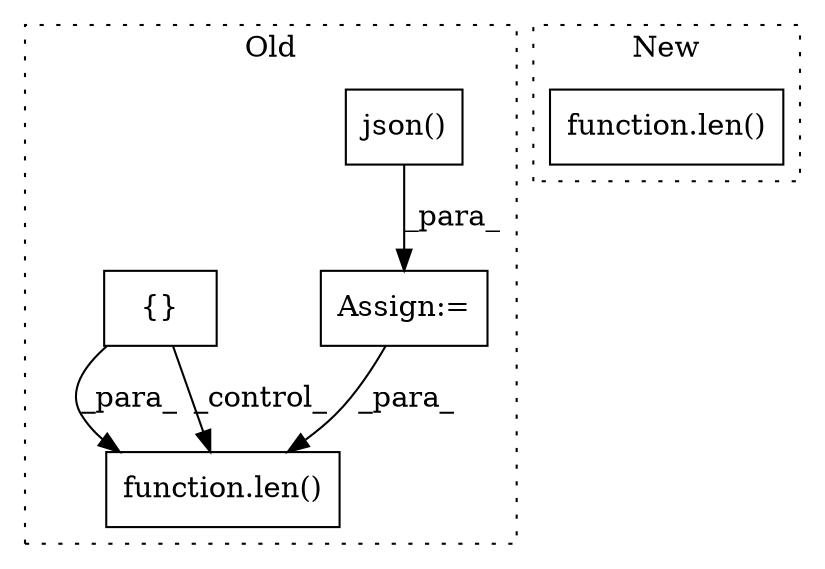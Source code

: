 digraph G {
subgraph cluster0 {
1 [label="json()" a="75" s="5507" l="8" shape="box"];
3 [label="function.len()" a="75" s="5826,5853" l="4,1" shape="box"];
4 [label="{}" a="59" s="5563,5785" l="14,0" shape="box"];
5 [label="Assign:=" a="68" s="5525" l="3" shape="box"];
label = "Old";
style="dotted";
}
subgraph cluster1 {
2 [label="function.len()" a="75" s="6086,6124" l="4,1" shape="box"];
label = "New";
style="dotted";
}
1 -> 5 [label="_para_"];
4 -> 3 [label="_para_"];
4 -> 3 [label="_control_"];
5 -> 3 [label="_para_"];
}